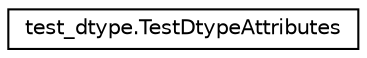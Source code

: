digraph "Graphical Class Hierarchy"
{
 // LATEX_PDF_SIZE
  edge [fontname="Helvetica",fontsize="10",labelfontname="Helvetica",labelfontsize="10"];
  node [fontname="Helvetica",fontsize="10",shape=record];
  rankdir="LR";
  Node0 [label="test_dtype.TestDtypeAttributes",height=0.2,width=0.4,color="black", fillcolor="white", style="filled",URL="$classtest__dtype_1_1TestDtypeAttributes.html",tooltip=" "];
}
